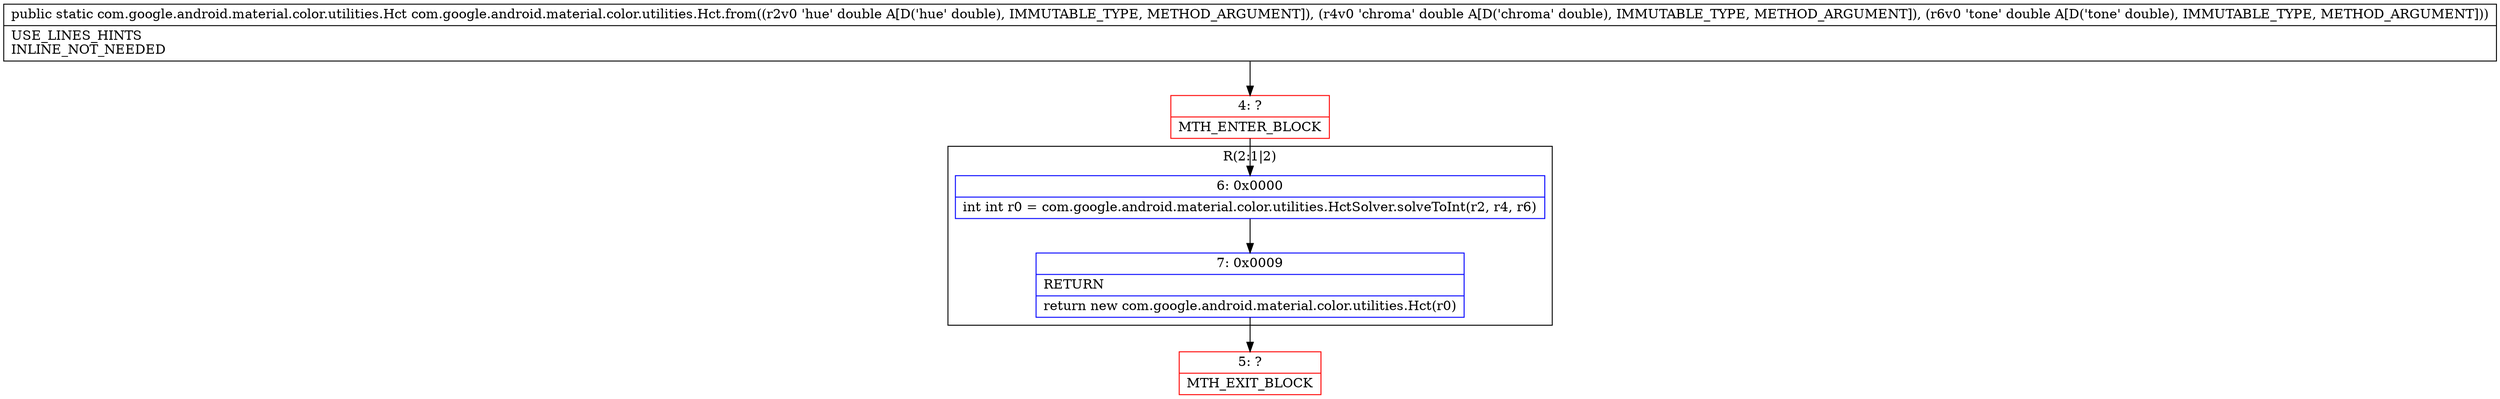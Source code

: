 digraph "CFG forcom.google.android.material.color.utilities.Hct.from(DDD)Lcom\/google\/android\/material\/color\/utilities\/Hct;" {
subgraph cluster_Region_1788659915 {
label = "R(2:1|2)";
node [shape=record,color=blue];
Node_6 [shape=record,label="{6\:\ 0x0000|int int r0 = com.google.android.material.color.utilities.HctSolver.solveToInt(r2, r4, r6)\l}"];
Node_7 [shape=record,label="{7\:\ 0x0009|RETURN\l|return new com.google.android.material.color.utilities.Hct(r0)\l}"];
}
Node_4 [shape=record,color=red,label="{4\:\ ?|MTH_ENTER_BLOCK\l}"];
Node_5 [shape=record,color=red,label="{5\:\ ?|MTH_EXIT_BLOCK\l}"];
MethodNode[shape=record,label="{public static com.google.android.material.color.utilities.Hct com.google.android.material.color.utilities.Hct.from((r2v0 'hue' double A[D('hue' double), IMMUTABLE_TYPE, METHOD_ARGUMENT]), (r4v0 'chroma' double A[D('chroma' double), IMMUTABLE_TYPE, METHOD_ARGUMENT]), (r6v0 'tone' double A[D('tone' double), IMMUTABLE_TYPE, METHOD_ARGUMENT]))  | USE_LINES_HINTS\lINLINE_NOT_NEEDED\l}"];
MethodNode -> Node_4;Node_6 -> Node_7;
Node_7 -> Node_5;
Node_4 -> Node_6;
}

